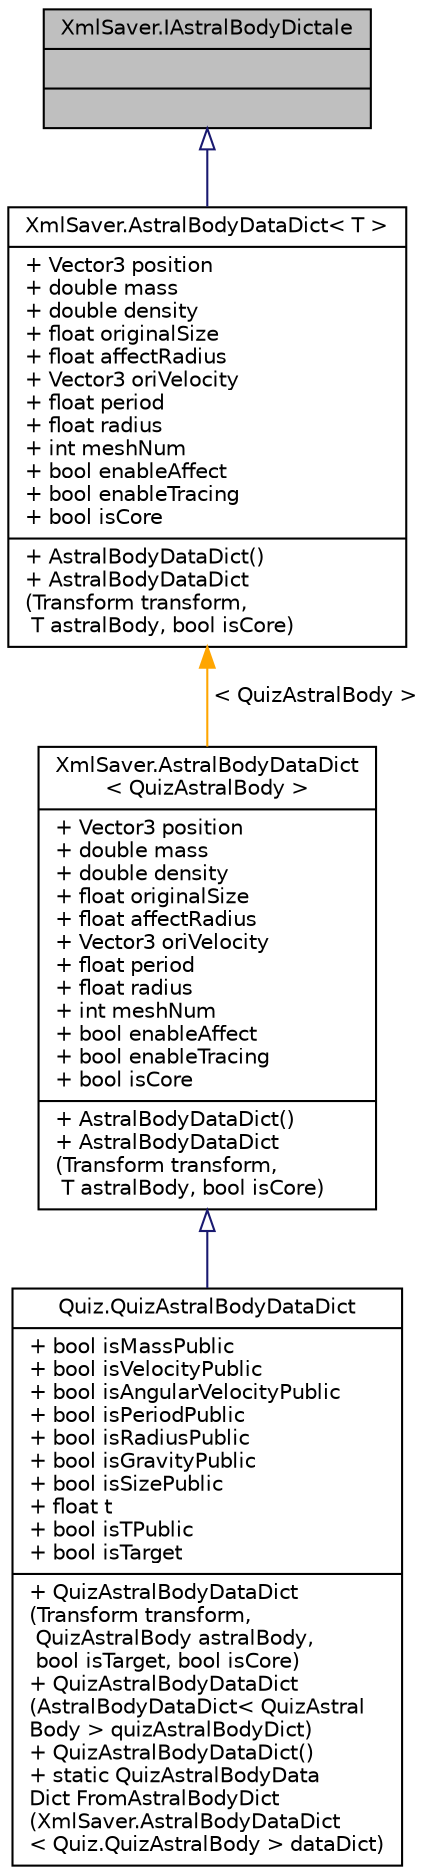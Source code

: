 digraph "XmlSaver.IAstralBodyDictale"
{
 // INTERACTIVE_SVG=YES
 // LATEX_PDF_SIZE
  edge [fontname="Helvetica",fontsize="10",labelfontname="Helvetica",labelfontsize="10"];
  node [fontname="Helvetica",fontsize="10",shape=record];
  Node1 [label="{XmlSaver.IAstralBodyDictale\n||}",height=0.2,width=0.4,color="black", fillcolor="grey75", style="filled", fontcolor="black",tooltip="星体可序列化"];
  Node1 -> Node2 [dir="back",color="midnightblue",fontsize="10",style="solid",arrowtail="onormal",fontname="Helvetica"];
  Node2 [label="{XmlSaver.AstralBodyDataDict\< T \>\n|+ Vector3 position\l+ double mass\l+ double density\l+ float originalSize\l+ float affectRadius\l+ Vector3 oriVelocity\l+ float period\l+ float radius\l+ int meshNum\l+ bool enableAffect\l+ bool enableTracing\l+ bool isCore\l|+  AstralBodyDataDict()\l+  AstralBodyDataDict\l(Transform transform,\l T astralBody, bool isCore)\l}",height=0.2,width=0.4,color="black", fillcolor="white", style="filled",URL="$class_xml_saver_1_1_astral_body_data_dict.html",tooltip="星体数据存储"];
  Node2 -> Node3 [dir="back",color="orange",fontsize="10",style="solid",label=" \< QuizAstralBody \>" ,fontname="Helvetica"];
  Node3 [label="{XmlSaver.AstralBodyDataDict\l\< QuizAstralBody \>\n|+ Vector3 position\l+ double mass\l+ double density\l+ float originalSize\l+ float affectRadius\l+ Vector3 oriVelocity\l+ float period\l+ float radius\l+ int meshNum\l+ bool enableAffect\l+ bool enableTracing\l+ bool isCore\l|+  AstralBodyDataDict()\l+  AstralBodyDataDict\l(Transform transform,\l T astralBody, bool isCore)\l}",height=0.2,width=0.4,color="black", fillcolor="white", style="filled",URL="$class_xml_saver_1_1_astral_body_data_dict.html",tooltip=" "];
  Node3 -> Node4 [dir="back",color="midnightblue",fontsize="10",style="solid",arrowtail="onormal",fontname="Helvetica"];
  Node4 [label="{Quiz.QuizAstralBodyDataDict\n|+ bool isMassPublic\l+ bool isVelocityPublic\l+ bool isAngularVelocityPublic\l+ bool isPeriodPublic\l+ bool isRadiusPublic\l+ bool isGravityPublic\l+ bool isSizePublic\l+ float t\l+ bool isTPublic\l+ bool isTarget\l|+  QuizAstralBodyDataDict\l(Transform transform,\l QuizAstralBody astralBody,\l bool isTarget, bool isCore)\l+  QuizAstralBodyDataDict\l(AstralBodyDataDict\< QuizAstral\lBody \> quizAstralBodyDict)\l+  QuizAstralBodyDataDict()\l+ static QuizAstralBodyData\lDict FromAstralBodyDict\l(XmlSaver.AstralBodyDataDict\l\< Quiz.QuizAstralBody \> dataDict)\l}",height=0.2,width=0.4,color="black", fillcolor="white", style="filled",URL="$class_quiz_1_1_quiz_astral_body_data_dict.html",tooltip="问题星体数据存储"];
}

